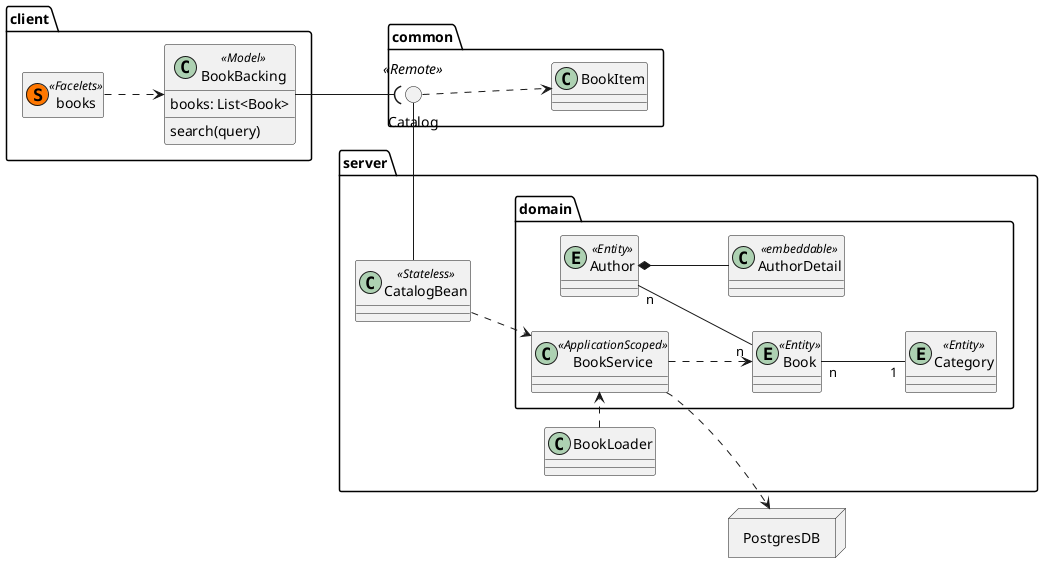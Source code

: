 @startuml
'https://plantuml.com/sequence-diagram
left to right direction
package client {
    class books << (S,#FF7700) Facelets >>
    hide empty member
    class BookBacking <<Model>> {
        books: List<Book>
        search(query)
    }
    books ..> BookBacking
}
package common {
    () Catalog <<Remote>>
    class BookItem {
    }
    Catalog ..> BookItem
}
client.BookBacking --( common.Catalog
package server {
    class CatalogBean <<Stateless>> {
    }
    CatalogBean - common.Catalog
    CatalogBean ..> domain.BookService
    package domain {
        class BookService <<ApplicationScoped>> {
        }
        class AuthorDetail <<embeddable>> {
        }
        entity Author <<Entity>> {
        }
        entity Book <<Entity>> {
        }
        entity Category <<Entity>> {
        }
        Author "n" -- "n" Book
        Book "n" -- "1" Category
        Author *-- AuthorDetail
        BookService ..> Book
    }
    class BookLoader
    BookLoader .> BookService
}
node PostgresDB {
}
server.domain.BookService ..> PostgresDB
@enduml